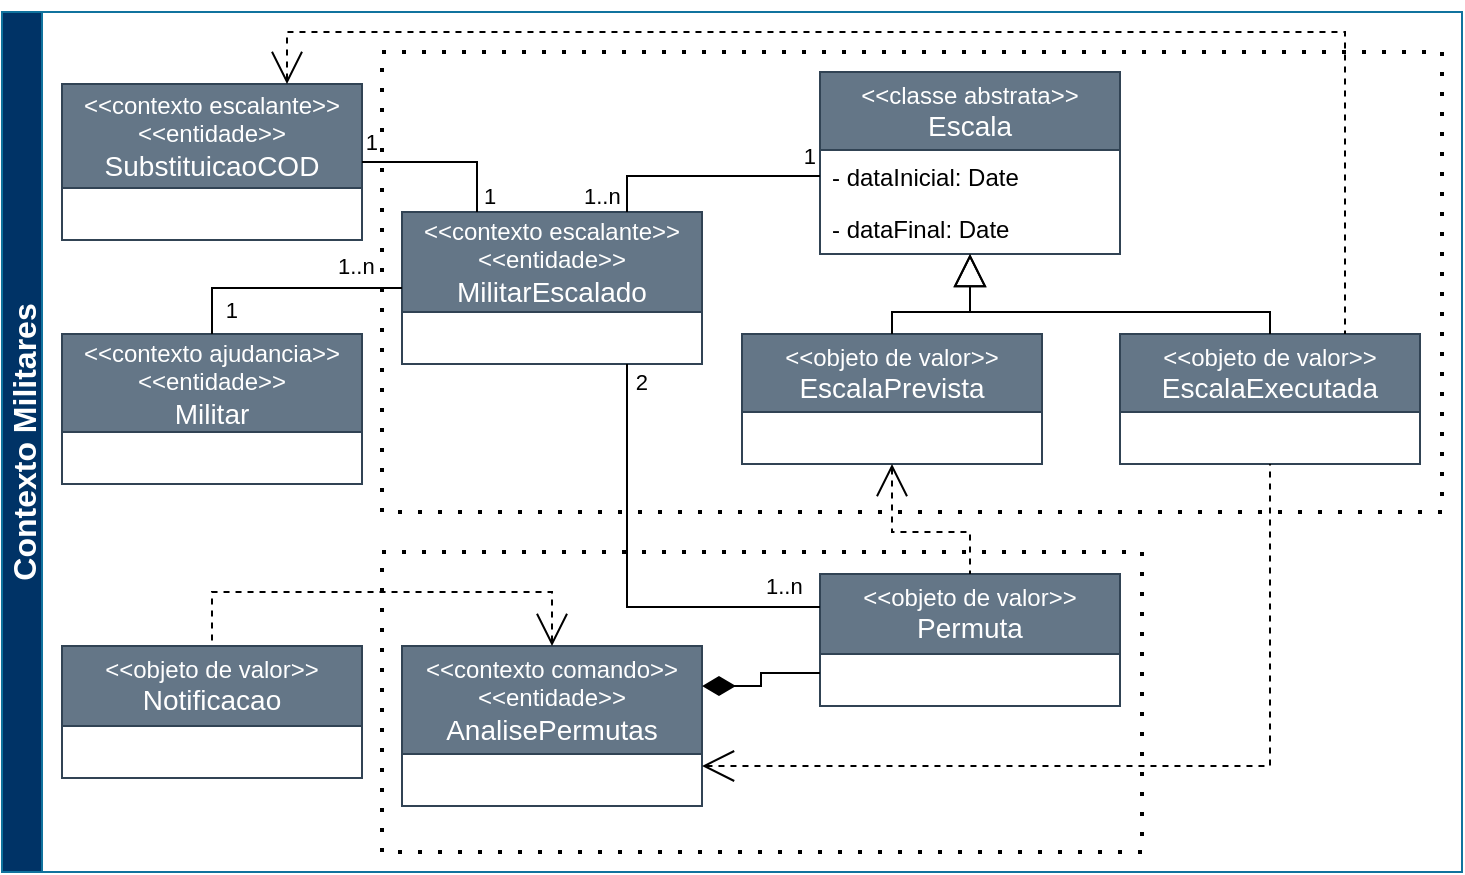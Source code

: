 <mxfile version="26.0.9">
  <diagram name="Página-1" id="2-9FwrJXLyp1qxpzA7oT">
    <mxGraphModel dx="1434" dy="833" grid="1" gridSize="10" guides="1" tooltips="1" connect="1" arrows="1" fold="1" page="1" pageScale="1" pageWidth="827" pageHeight="1169" math="0" shadow="0">
      <root>
        <mxCell id="0" />
        <mxCell id="1" parent="0" />
        <mxCell id="Goqiz1nMPy2O-ww6rEa_-2" value="" style="rounded=0;whiteSpace=wrap;html=1;strokeWidth=2;dashed=1;dashPattern=1 4;glass=0;fillColor=none;" parent="1" vertex="1">
          <mxGeometry x="240" y="290" width="380" height="150" as="geometry" />
        </mxCell>
        <mxCell id="Goqiz1nMPy2O-ww6rEa_-1" value="" style="rounded=0;whiteSpace=wrap;html=1;dashed=1;dashPattern=1 4;strokeWidth=2;fillColor=none;" parent="1" vertex="1">
          <mxGeometry x="240" y="40" width="530" height="230" as="geometry" />
        </mxCell>
        <mxCell id="G_4C587izHfnSDJgf1kJ-72" value="&lt;div&gt;&lt;div&gt;&lt;div&gt;&amp;lt;&amp;lt;contexto escalante&amp;gt;&amp;gt;&lt;/div&gt;&lt;/div&gt;&lt;/div&gt;&lt;div&gt;&lt;div&gt;&amp;lt;&amp;lt;entidade&amp;gt;&amp;gt;&lt;/div&gt;&lt;/div&gt;&lt;div&gt;&lt;font style=&quot;font-size: 14px;&quot;&gt;MilitarEscalado&lt;/font&gt;&lt;/div&gt;" style="swimlane;fontStyle=0;childLayout=stackLayout;horizontal=1;startSize=50;fillColor=#647687;horizontalStack=0;resizeParent=1;resizeParentMax=0;resizeLast=0;collapsible=1;marginBottom=0;whiteSpace=wrap;html=1;fontColor=#ffffff;strokeColor=#314354;" parent="1" vertex="1">
          <mxGeometry x="250" y="120" width="150" height="76" as="geometry" />
        </mxCell>
        <mxCell id="G_4C587izHfnSDJgf1kJ-82" value="&lt;div&gt;&amp;lt;&amp;lt;objeto de valor&amp;gt;&amp;gt;&lt;br&gt;&lt;font style=&quot;font-size: 14px;&quot;&gt;EscalaPrevista&lt;/font&gt;&lt;/div&gt;" style="swimlane;fontStyle=0;childLayout=stackLayout;horizontal=1;startSize=39;fillColor=#647687;horizontalStack=0;resizeParent=1;resizeParentMax=0;resizeLast=0;collapsible=1;marginBottom=0;whiteSpace=wrap;html=1;fontColor=#ffffff;strokeColor=#314354;" parent="1" vertex="1">
          <mxGeometry x="420" y="181" width="150" height="65" as="geometry" />
        </mxCell>
        <mxCell id="G_4C587izHfnSDJgf1kJ-96" value="&lt;div&gt;&amp;lt;&amp;lt;objeto de valor&amp;gt;&amp;gt;&lt;br&gt;&lt;font style=&quot;font-size: 14px;&quot;&gt;Permuta&lt;/font&gt;&lt;/div&gt;" style="swimlane;fontStyle=0;childLayout=stackLayout;horizontal=1;startSize=40;fillColor=#647687;horizontalStack=0;resizeParent=1;resizeParentMax=0;resizeLast=0;collapsible=1;marginBottom=0;whiteSpace=wrap;html=1;fontColor=#ffffff;strokeColor=#314354;" parent="1" vertex="1">
          <mxGeometry x="459" y="301" width="150" height="66" as="geometry" />
        </mxCell>
        <mxCell id="G_4C587izHfnSDJgf1kJ-98" value="" style="endArrow=none;html=1;endSize=12;startArrow=none;startSize=14;startFill=0;edgeStyle=orthogonalEdgeStyle;rounded=0;exitX=0;exitY=0.25;exitDx=0;exitDy=0;entryX=0.75;entryY=1;entryDx=0;entryDy=0;" parent="1" source="G_4C587izHfnSDJgf1kJ-96" target="G_4C587izHfnSDJgf1kJ-72" edge="1">
          <mxGeometry relative="1" as="geometry">
            <mxPoint x="459" y="354.0" as="sourcePoint" />
            <mxPoint x="420" y="292" as="targetPoint" />
          </mxGeometry>
        </mxCell>
        <mxCell id="G_4C587izHfnSDJgf1kJ-99" value="&lt;div&gt;1..n&lt;/div&gt;" style="edgeLabel;resizable=0;html=1;align=left;verticalAlign=top;" parent="G_4C587izHfnSDJgf1kJ-98" connectable="0" vertex="1">
          <mxGeometry x="-1" relative="1" as="geometry">
            <mxPoint x="-29" y="-24" as="offset" />
          </mxGeometry>
        </mxCell>
        <mxCell id="G_4C587izHfnSDJgf1kJ-100" value="2" style="edgeLabel;resizable=0;html=1;align=right;verticalAlign=top;" parent="G_4C587izHfnSDJgf1kJ-98" connectable="0" vertex="1">
          <mxGeometry x="1" relative="1" as="geometry">
            <mxPoint x="11" y="-4" as="offset" />
          </mxGeometry>
        </mxCell>
        <mxCell id="G_4C587izHfnSDJgf1kJ-101" value="" style="endArrow=none;html=1;endSize=12;startArrow=open;startSize=14;startFill=0;edgeStyle=orthogonalEdgeStyle;rounded=0;entryX=0.5;entryY=0;entryDx=0;entryDy=0;dashed=1;" parent="1" source="G_4C587izHfnSDJgf1kJ-82" target="G_4C587izHfnSDJgf1kJ-96" edge="1">
          <mxGeometry relative="1" as="geometry">
            <mxPoint x="644" y="293" as="sourcePoint" />
            <mxPoint x="681" y="191" as="targetPoint" />
            <Array as="points">
              <mxPoint x="495" y="280" />
              <mxPoint x="534" y="280" />
            </Array>
          </mxGeometry>
        </mxCell>
        <mxCell id="G_4C587izHfnSDJgf1kJ-104" value="&lt;div&gt;&amp;lt;&amp;lt;objeto de valor&amp;gt;&amp;gt;&lt;br&gt;&lt;font style=&quot;font-size: 14px;&quot;&gt;EscalaExecutada&lt;/font&gt;&lt;/div&gt;" style="swimlane;fontStyle=0;childLayout=stackLayout;horizontal=1;startSize=39;fillColor=#647687;horizontalStack=0;resizeParent=1;resizeParentMax=0;resizeLast=0;collapsible=1;marginBottom=0;whiteSpace=wrap;html=1;fontColor=#ffffff;strokeColor=#314354;" parent="1" vertex="1">
          <mxGeometry x="609" y="181" width="150" height="65" as="geometry" />
        </mxCell>
        <mxCell id="G_4C587izHfnSDJgf1kJ-129" value="Contexto Militares" style="swimlane;startSize=20;horizontal=0;childLayout=treeLayout;horizontalTree=1;sortEdges=1;resizable=1;containerType=tree;fontSize=16;fillColor=#003366;strokeColor=#10739e;fontColor=#FFFFFF;" parent="1" vertex="1">
          <mxGeometry x="50" y="20" width="730" height="430" as="geometry">
            <mxRectangle x="50" y="20" width="40" height="130" as="alternateBounds" />
          </mxGeometry>
        </mxCell>
        <mxCell id="G_4C587izHfnSDJgf1kJ-130" value="&lt;div&gt;&lt;div&gt;&amp;lt;&amp;lt;contexto ajudancia&amp;gt;&amp;gt;&lt;/div&gt;&lt;/div&gt;&amp;lt;&amp;lt;entidade&amp;gt;&amp;gt;&lt;br&gt;&lt;font style=&quot;font-size: 14px;&quot;&gt;Militar&lt;/font&gt;" style="swimlane;fontStyle=0;childLayout=stackLayout;horizontal=1;startSize=49;fillColor=#647687;horizontalStack=0;resizeParent=1;resizeParentMax=0;resizeLast=0;collapsible=1;marginBottom=0;whiteSpace=wrap;html=1;fontColor=#ffffff;strokeColor=#314354;" parent="1" vertex="1">
          <mxGeometry x="80" y="181" width="150" height="75" as="geometry" />
        </mxCell>
        <mxCell id="G_4C587izHfnSDJgf1kJ-132" value="" style="endArrow=none;html=1;endSize=12;startArrow=none;startSize=14;startFill=0;edgeStyle=orthogonalEdgeStyle;rounded=0;exitX=0;exitY=0.5;exitDx=0;exitDy=0;entryX=0.5;entryY=0;entryDx=0;entryDy=0;" parent="1" source="G_4C587izHfnSDJgf1kJ-72" target="G_4C587izHfnSDJgf1kJ-130" edge="1">
          <mxGeometry relative="1" as="geometry">
            <mxPoint x="217.0" y="155.0" as="sourcePoint" />
            <mxPoint x="150" y="207" as="targetPoint" />
          </mxGeometry>
        </mxCell>
        <mxCell id="G_4C587izHfnSDJgf1kJ-133" value="&lt;div&gt;1..n&lt;/div&gt;" style="edgeLabel;resizable=0;html=1;align=left;verticalAlign=top;" parent="G_4C587izHfnSDJgf1kJ-132" connectable="0" vertex="1">
          <mxGeometry x="-1" relative="1" as="geometry">
            <mxPoint x="-34" y="-24" as="offset" />
          </mxGeometry>
        </mxCell>
        <mxCell id="G_4C587izHfnSDJgf1kJ-134" value="1" style="edgeLabel;resizable=0;html=1;align=right;verticalAlign=top;" parent="G_4C587izHfnSDJgf1kJ-132" connectable="0" vertex="1">
          <mxGeometry x="1" relative="1" as="geometry">
            <mxPoint x="13" y="-25" as="offset" />
          </mxGeometry>
        </mxCell>
        <mxCell id="G_4C587izHfnSDJgf1kJ-115" value="&lt;div&gt;&lt;div&gt;&lt;div&gt;&lt;div&gt;&amp;lt;&amp;lt;contexto comando&amp;gt;&amp;gt;&lt;/div&gt;&lt;/div&gt;&lt;/div&gt;&lt;/div&gt;&lt;div&gt;&amp;lt;&amp;lt;entidade&amp;gt;&amp;gt;&lt;br&gt;&lt;font style=&quot;font-size: 14px;&quot;&gt;AnalisePermutas&lt;/font&gt;&lt;/div&gt;" style="swimlane;fontStyle=0;childLayout=stackLayout;horizontal=1;startSize=54;fillColor=#647687;horizontalStack=0;resizeParent=1;resizeParentMax=0;resizeLast=0;collapsible=1;marginBottom=0;whiteSpace=wrap;html=1;fontColor=#ffffff;strokeColor=#314354;" parent="1" vertex="1">
          <mxGeometry x="250" y="337" width="150" height="80" as="geometry" />
        </mxCell>
        <mxCell id="G_4C587izHfnSDJgf1kJ-176" value="&lt;div&gt;&amp;lt;&amp;lt;classe abstrata&amp;gt;&amp;gt;&lt;/div&gt;&lt;div&gt;&lt;font style=&quot;font-size: 14px;&quot;&gt;Escala&lt;/font&gt;&lt;/div&gt;" style="swimlane;fontStyle=0;childLayout=stackLayout;horizontal=1;startSize=39;fillColor=#647687;horizontalStack=0;resizeParent=1;resizeParentMax=0;resizeLast=0;collapsible=1;marginBottom=0;whiteSpace=wrap;html=1;fontColor=#ffffff;strokeColor=#314354;" parent="1" vertex="1">
          <mxGeometry x="459" y="50" width="150" height="91" as="geometry" />
        </mxCell>
        <mxCell id="G_4C587izHfnSDJgf1kJ-177" value="- dataInicial: Date" style="text;strokeColor=none;fillColor=none;align=left;verticalAlign=top;spacingLeft=4;spacingRight=4;overflow=hidden;rotatable=0;points=[[0,0.5],[1,0.5]];portConstraint=eastwest;whiteSpace=wrap;html=1;" parent="G_4C587izHfnSDJgf1kJ-176" vertex="1">
          <mxGeometry y="39" width="150" height="26" as="geometry" />
        </mxCell>
        <mxCell id="G_4C587izHfnSDJgf1kJ-178" value="- dataFinal: Date" style="text;strokeColor=none;fillColor=none;align=left;verticalAlign=top;spacingLeft=4;spacingRight=4;overflow=hidden;rotatable=0;points=[[0,0.5],[1,0.5]];portConstraint=eastwest;whiteSpace=wrap;html=1;" parent="G_4C587izHfnSDJgf1kJ-176" vertex="1">
          <mxGeometry y="65" width="150" height="26" as="geometry" />
        </mxCell>
        <mxCell id="G_4C587izHfnSDJgf1kJ-180" value="" style="endArrow=none;html=1;endSize=12;startArrow=block;startSize=14;startFill=0;edgeStyle=orthogonalEdgeStyle;rounded=0;entryX=0.5;entryY=0;entryDx=0;entryDy=0;exitX=0.5;exitY=1;exitDx=0;exitDy=0;" parent="1" source="G_4C587izHfnSDJgf1kJ-176" target="G_4C587izHfnSDJgf1kJ-82" edge="1">
          <mxGeometry relative="1" as="geometry">
            <mxPoint x="550" y="120" as="sourcePoint" />
            <mxPoint x="530" y="170" as="targetPoint" />
            <Array as="points">
              <mxPoint x="534" y="170" />
              <mxPoint x="495" y="170" />
            </Array>
          </mxGeometry>
        </mxCell>
        <mxCell id="G_4C587izHfnSDJgf1kJ-181" value="" style="endArrow=none;html=1;endSize=12;startArrow=block;startSize=14;startFill=0;edgeStyle=orthogonalEdgeStyle;rounded=0;entryX=0.5;entryY=0;entryDx=0;entryDy=0;exitX=0.5;exitY=1;exitDx=0;exitDy=0;" parent="1" source="G_4C587izHfnSDJgf1kJ-176" target="G_4C587izHfnSDJgf1kJ-104" edge="1">
          <mxGeometry relative="1" as="geometry">
            <mxPoint x="710" y="80" as="sourcePoint" />
            <mxPoint x="709.66" y="140" as="targetPoint" />
            <Array as="points">
              <mxPoint x="534" y="170" />
              <mxPoint x="684" y="170" />
            </Array>
          </mxGeometry>
        </mxCell>
        <mxCell id="G_4C587izHfnSDJgf1kJ-182" value="" style="endArrow=none;html=1;endSize=12;startArrow=none;startSize=14;startFill=0;edgeStyle=orthogonalEdgeStyle;rounded=0;exitX=0.75;exitY=0;exitDx=0;exitDy=0;entryX=0;entryY=0.5;entryDx=0;entryDy=0;" parent="1" source="G_4C587izHfnSDJgf1kJ-72" target="G_4C587izHfnSDJgf1kJ-177" edge="1">
          <mxGeometry relative="1" as="geometry">
            <mxPoint x="260" y="168" as="sourcePoint" />
            <mxPoint x="215" y="236" as="targetPoint" />
          </mxGeometry>
        </mxCell>
        <mxCell id="G_4C587izHfnSDJgf1kJ-183" value="&lt;div&gt;1..n&lt;/div&gt;" style="edgeLabel;resizable=0;html=1;align=left;verticalAlign=top;" parent="G_4C587izHfnSDJgf1kJ-182" connectable="0" vertex="1">
          <mxGeometry x="-1" relative="1" as="geometry">
            <mxPoint x="-24" y="-21" as="offset" />
          </mxGeometry>
        </mxCell>
        <mxCell id="G_4C587izHfnSDJgf1kJ-184" value="1" style="edgeLabel;resizable=0;html=1;align=right;verticalAlign=top;" parent="G_4C587izHfnSDJgf1kJ-182" connectable="0" vertex="1">
          <mxGeometry x="1" relative="1" as="geometry">
            <mxPoint x="-2" y="-23" as="offset" />
          </mxGeometry>
        </mxCell>
        <mxCell id="G_4C587izHfnSDJgf1kJ-185" value="&lt;div&gt;&amp;lt;&amp;lt;objeto de valor&amp;gt;&amp;gt;&lt;br&gt;&lt;font style=&quot;font-size: 14px;&quot;&gt;Notificacao&lt;/font&gt;&lt;/div&gt;" style="swimlane;fontStyle=0;childLayout=stackLayout;horizontal=1;startSize=40;fillColor=#647687;horizontalStack=0;resizeParent=1;resizeParentMax=0;resizeLast=0;collapsible=1;marginBottom=0;whiteSpace=wrap;html=1;fontColor=#ffffff;strokeColor=#314354;" parent="1" vertex="1">
          <mxGeometry x="80" y="337" width="150" height="66" as="geometry" />
        </mxCell>
        <mxCell id="G_4C587izHfnSDJgf1kJ-186" value="" style="endArrow=none;html=1;endSize=12;startArrow=open;startSize=14;startFill=0;edgeStyle=orthogonalEdgeStyle;rounded=0;entryX=0.5;entryY=0;entryDx=0;entryDy=0;dashed=1;exitX=0.5;exitY=0;exitDx=0;exitDy=0;" parent="1" source="G_4C587izHfnSDJgf1kJ-115" target="G_4C587izHfnSDJgf1kJ-185" edge="1">
          <mxGeometry relative="1" as="geometry">
            <mxPoint x="513" y="335" as="sourcePoint" />
            <mxPoint x="758" y="49" as="targetPoint" />
            <Array as="points">
              <mxPoint x="325" y="310" />
              <mxPoint x="155" y="310" />
            </Array>
          </mxGeometry>
        </mxCell>
        <mxCell id="G_4C587izHfnSDJgf1kJ-187" value="" style="endArrow=none;html=1;endSize=12;startArrow=diamondThin;startSize=14;startFill=1;edgeStyle=orthogonalEdgeStyle;rounded=0;exitX=1;exitY=0.25;exitDx=0;exitDy=0;entryX=0;entryY=0.75;entryDx=0;entryDy=0;" parent="1" source="G_4C587izHfnSDJgf1kJ-115" target="G_4C587izHfnSDJgf1kJ-96" edge="1">
          <mxGeometry relative="1" as="geometry">
            <mxPoint x="469" y="328" as="sourcePoint" />
            <mxPoint x="373" y="206" as="targetPoint" />
          </mxGeometry>
        </mxCell>
        <mxCell id="G_4C587izHfnSDJgf1kJ-191" value="" style="endArrow=none;html=1;endSize=12;startArrow=open;startSize=14;startFill=0;edgeStyle=orthogonalEdgeStyle;rounded=0;entryX=0.5;entryY=1;entryDx=0;entryDy=0;dashed=1;exitX=1;exitY=0.75;exitDx=0;exitDy=0;" parent="1" source="G_4C587izHfnSDJgf1kJ-115" target="G_4C587izHfnSDJgf1kJ-104" edge="1">
          <mxGeometry relative="1" as="geometry">
            <mxPoint x="660" y="376.66" as="sourcePoint" />
            <mxPoint x="725" y="376.66" as="targetPoint" />
          </mxGeometry>
        </mxCell>
        <mxCell id="y6ZMJLK0fLcLzPCYtQeR-1" value="&lt;div&gt;&lt;div&gt;&amp;lt;&amp;lt;contexto escalante&amp;gt;&amp;gt;&lt;/div&gt;&lt;div&gt;&lt;/div&gt;&lt;div&gt;&amp;lt;&amp;lt;entidade&amp;gt;&amp;gt;&lt;/div&gt;&lt;div&gt;&lt;span style=&quot;font-size: 14px;&quot;&gt;SubstituicaoCOD&lt;/span&gt;&lt;/div&gt;&lt;/div&gt;" style="swimlane;fontStyle=0;childLayout=stackLayout;horizontal=1;startSize=52;fillColor=#647687;horizontalStack=0;resizeParent=1;resizeParentMax=0;resizeLast=0;collapsible=1;marginBottom=0;whiteSpace=wrap;html=1;fontColor=#ffffff;strokeColor=#314354;" parent="1" vertex="1">
          <mxGeometry x="80" y="56" width="150" height="78" as="geometry" />
        </mxCell>
        <mxCell id="y6ZMJLK0fLcLzPCYtQeR-2" value="" style="endArrow=none;html=1;endSize=12;startArrow=none;startSize=14;startFill=0;edgeStyle=orthogonalEdgeStyle;rounded=0;exitX=0.25;exitY=0;exitDx=0;exitDy=0;entryX=1;entryY=0.5;entryDx=0;entryDy=0;" parent="1" source="G_4C587izHfnSDJgf1kJ-72" target="y6ZMJLK0fLcLzPCYtQeR-1" edge="1">
          <mxGeometry relative="1" as="geometry">
            <mxPoint x="365" y="70" as="sourcePoint" />
            <mxPoint x="270" y="93" as="targetPoint" />
          </mxGeometry>
        </mxCell>
        <mxCell id="y6ZMJLK0fLcLzPCYtQeR-3" value="&lt;div&gt;1&lt;/div&gt;" style="edgeLabel;resizable=0;html=1;align=left;verticalAlign=top;" parent="y6ZMJLK0fLcLzPCYtQeR-2" connectable="0" vertex="1">
          <mxGeometry x="-1" relative="1" as="geometry">
            <mxPoint x="1" y="-21" as="offset" />
          </mxGeometry>
        </mxCell>
        <mxCell id="y6ZMJLK0fLcLzPCYtQeR-4" value="1" style="edgeLabel;resizable=0;html=1;align=right;verticalAlign=top;" parent="y6ZMJLK0fLcLzPCYtQeR-2" connectable="0" vertex="1">
          <mxGeometry x="1" relative="1" as="geometry">
            <mxPoint x="8" y="-23" as="offset" />
          </mxGeometry>
        </mxCell>
        <mxCell id="y6ZMJLK0fLcLzPCYtQeR-5" value="" style="endArrow=none;html=1;endSize=12;startArrow=open;startSize=14;startFill=0;edgeStyle=orthogonalEdgeStyle;rounded=0;entryX=0.75;entryY=0;entryDx=0;entryDy=0;dashed=1;exitX=0.75;exitY=0;exitDx=0;exitDy=0;" parent="1" source="y6ZMJLK0fLcLzPCYtQeR-1" target="G_4C587izHfnSDJgf1kJ-104" edge="1">
          <mxGeometry relative="1" as="geometry">
            <mxPoint x="505" y="256" as="sourcePoint" />
            <mxPoint x="544" y="311" as="targetPoint" />
            <Array as="points">
              <mxPoint x="192" y="30" />
              <mxPoint x="722" y="30" />
            </Array>
          </mxGeometry>
        </mxCell>
      </root>
    </mxGraphModel>
  </diagram>
</mxfile>
